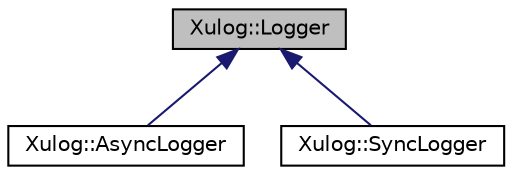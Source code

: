 digraph "Xulog::Logger"
{
 // LATEX_PDF_SIZE
  edge [fontname="Helvetica",fontsize="10",labelfontname="Helvetica",labelfontsize="10"];
  node [fontname="Helvetica",fontsize="10",shape=record];
  Node1 [label="Xulog::Logger",height=0.2,width=0.4,color="black", fillcolor="grey75", style="filled", fontcolor="black",tooltip="抽象日志器基类"];
  Node1 -> Node2 [dir="back",color="midnightblue",fontsize="10",style="solid",fontname="Helvetica"];
  Node2 [label="Xulog::AsyncLogger",height=0.2,width=0.4,color="black", fillcolor="white", style="filled",URL="$class_xulog_1_1_async_logger.html",tooltip="异步日志器"];
  Node1 -> Node3 [dir="back",color="midnightblue",fontsize="10",style="solid",fontname="Helvetica"];
  Node3 [label="Xulog::SyncLogger",height=0.2,width=0.4,color="black", fillcolor="white", style="filled",URL="$class_xulog_1_1_sync_logger.html",tooltip="同步日志器"];
}
